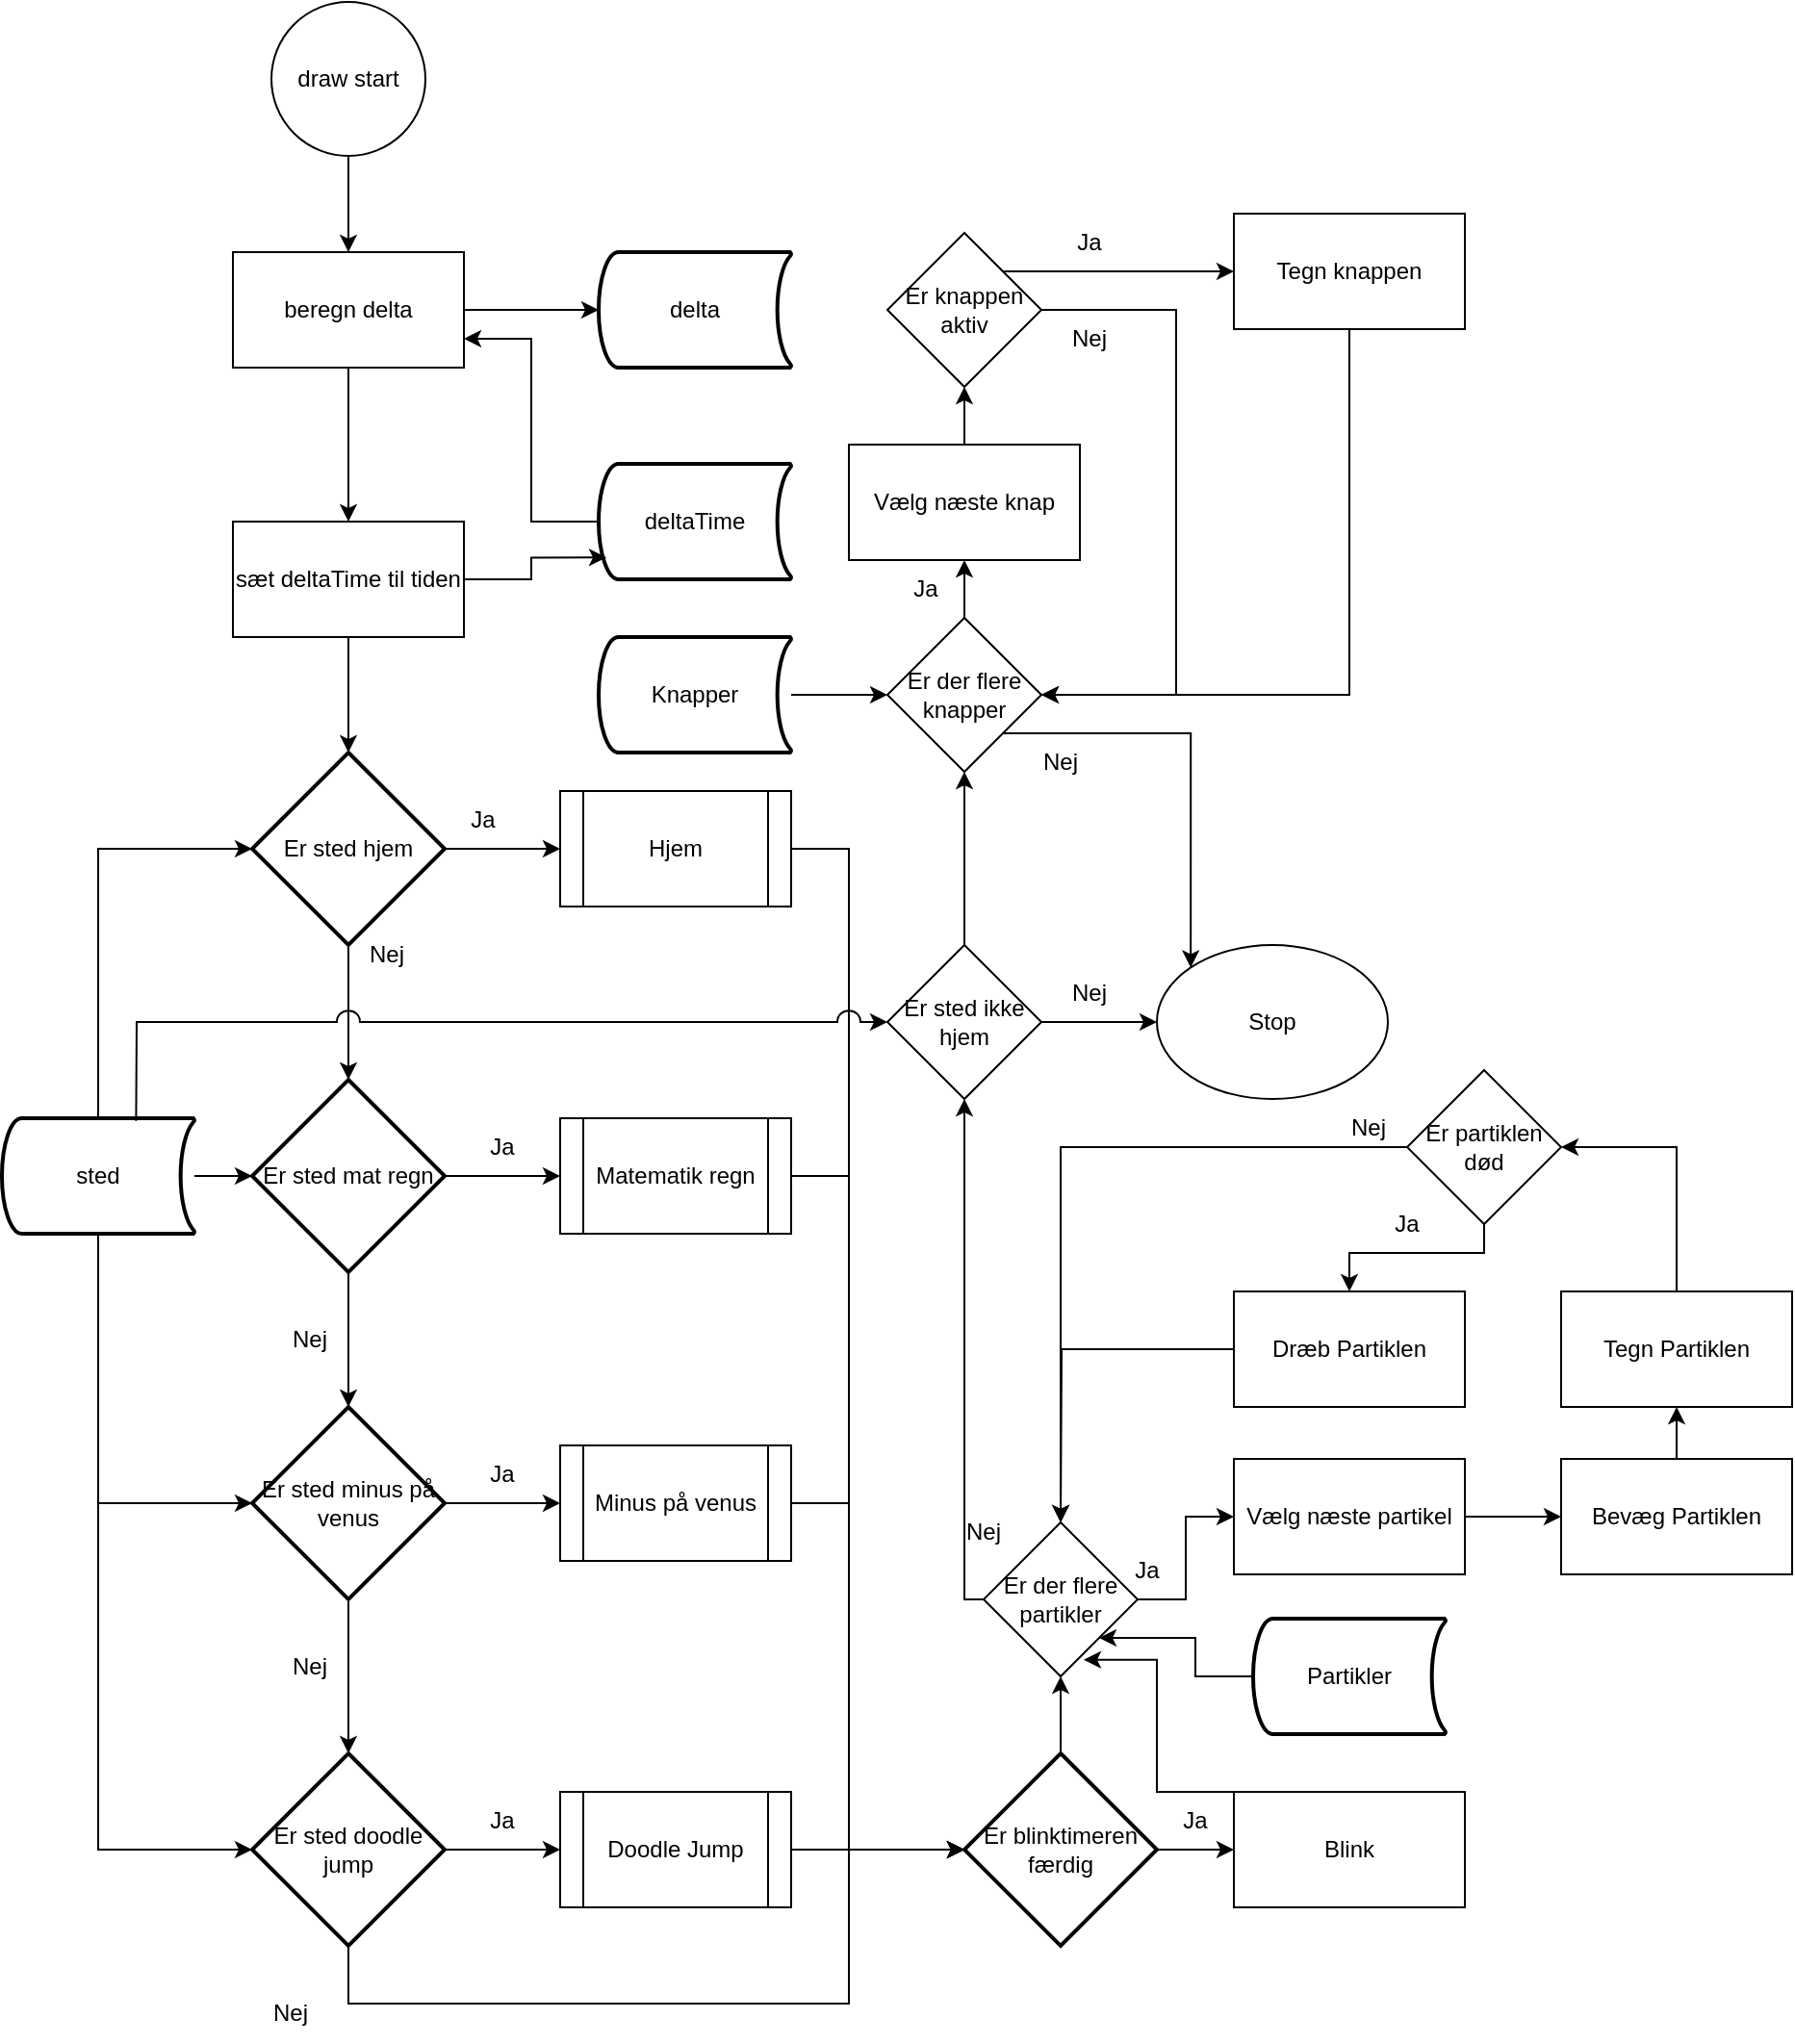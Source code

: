 <mxfile version="26.0.11">
  <diagram name="Side-1" id="qg11AkM4cfyNhcm5he1_">
    <mxGraphModel dx="794" dy="412" grid="1" gridSize="10" guides="1" tooltips="1" connect="1" arrows="1" fold="1" page="1" pageScale="1" pageWidth="1169" pageHeight="1654" math="0" shadow="0">
      <root>
        <mxCell id="0" />
        <mxCell id="1" parent="0" />
        <mxCell id="YUiSV8p8lnKAEg17Tau_-8" style="edgeStyle=orthogonalEdgeStyle;rounded=0;orthogonalLoop=1;jettySize=auto;html=1;entryX=0.5;entryY=0;entryDx=0;entryDy=0;" parent="1" source="YUiSV8p8lnKAEg17Tau_-1" target="YUiSV8p8lnKAEg17Tau_-3" edge="1">
          <mxGeometry relative="1" as="geometry" />
        </mxCell>
        <mxCell id="YUiSV8p8lnKAEg17Tau_-1" value="draw start" style="ellipse;whiteSpace=wrap;html=1;aspect=fixed;" parent="1" vertex="1">
          <mxGeometry x="160" y="40" width="80" height="80" as="geometry" />
        </mxCell>
        <mxCell id="YUiSV8p8lnKAEg17Tau_-10" style="edgeStyle=orthogonalEdgeStyle;rounded=0;orthogonalLoop=1;jettySize=auto;html=1;entryX=0.5;entryY=0;entryDx=0;entryDy=0;" parent="1" source="YUiSV8p8lnKAEg17Tau_-3" target="YUiSV8p8lnKAEg17Tau_-9" edge="1">
          <mxGeometry relative="1" as="geometry" />
        </mxCell>
        <mxCell id="YUiSV8p8lnKAEg17Tau_-3" value="beregn delta" style="rounded=0;whiteSpace=wrap;html=1;" parent="1" vertex="1">
          <mxGeometry x="140" y="170" width="120" height="60" as="geometry" />
        </mxCell>
        <mxCell id="YUiSV8p8lnKAEg17Tau_-4" value="delta" style="strokeWidth=2;html=1;shape=mxgraph.flowchart.stored_data;whiteSpace=wrap;" parent="1" vertex="1">
          <mxGeometry x="330" y="170" width="100" height="60" as="geometry" />
        </mxCell>
        <mxCell id="YUiSV8p8lnKAEg17Tau_-7" style="edgeStyle=orthogonalEdgeStyle;rounded=0;orthogonalLoop=1;jettySize=auto;html=1;entryX=1;entryY=0.75;entryDx=0;entryDy=0;" parent="1" source="YUiSV8p8lnKAEg17Tau_-5" target="YUiSV8p8lnKAEg17Tau_-3" edge="1">
          <mxGeometry relative="1" as="geometry" />
        </mxCell>
        <mxCell id="YUiSV8p8lnKAEg17Tau_-5" value="deltaTime" style="strokeWidth=2;html=1;shape=mxgraph.flowchart.stored_data;whiteSpace=wrap;" parent="1" vertex="1">
          <mxGeometry x="330" y="280" width="100" height="60" as="geometry" />
        </mxCell>
        <mxCell id="YUiSV8p8lnKAEg17Tau_-6" style="edgeStyle=orthogonalEdgeStyle;rounded=0;orthogonalLoop=1;jettySize=auto;html=1;entryX=0;entryY=0.5;entryDx=0;entryDy=0;entryPerimeter=0;" parent="1" source="YUiSV8p8lnKAEg17Tau_-3" target="YUiSV8p8lnKAEg17Tau_-4" edge="1">
          <mxGeometry relative="1" as="geometry" />
        </mxCell>
        <mxCell id="YUiSV8p8lnKAEg17Tau_-9" value="sæt deltaTime til tiden" style="rounded=0;whiteSpace=wrap;html=1;" parent="1" vertex="1">
          <mxGeometry x="140" y="310" width="120" height="60" as="geometry" />
        </mxCell>
        <mxCell id="YUiSV8p8lnKAEg17Tau_-11" style="edgeStyle=orthogonalEdgeStyle;rounded=0;orthogonalLoop=1;jettySize=auto;html=1;entryX=0.04;entryY=0.811;entryDx=0;entryDy=0;entryPerimeter=0;" parent="1" source="YUiSV8p8lnKAEg17Tau_-9" target="YUiSV8p8lnKAEg17Tau_-5" edge="1">
          <mxGeometry relative="1" as="geometry" />
        </mxCell>
        <mxCell id="YUiSV8p8lnKAEg17Tau_-31" style="edgeStyle=orthogonalEdgeStyle;rounded=0;orthogonalLoop=1;jettySize=auto;html=1;" parent="1" source="YUiSV8p8lnKAEg17Tau_-12" edge="1">
          <mxGeometry relative="1" as="geometry">
            <mxPoint x="310" y="480" as="targetPoint" />
          </mxGeometry>
        </mxCell>
        <mxCell id="YUiSV8p8lnKAEg17Tau_-12" value="Er sted hjem" style="strokeWidth=2;html=1;shape=mxgraph.flowchart.decision;whiteSpace=wrap;" parent="1" vertex="1">
          <mxGeometry x="150" y="430" width="100" height="100" as="geometry" />
        </mxCell>
        <mxCell id="YUiSV8p8lnKAEg17Tau_-13" style="edgeStyle=orthogonalEdgeStyle;rounded=0;orthogonalLoop=1;jettySize=auto;html=1;entryX=0.5;entryY=0;entryDx=0;entryDy=0;entryPerimeter=0;" parent="1" source="YUiSV8p8lnKAEg17Tau_-9" target="YUiSV8p8lnKAEg17Tau_-12" edge="1">
          <mxGeometry relative="1" as="geometry" />
        </mxCell>
        <mxCell id="YUiSV8p8lnKAEg17Tau_-24" style="edgeStyle=orthogonalEdgeStyle;rounded=0;orthogonalLoop=1;jettySize=auto;html=1;entryX=0;entryY=0.5;entryDx=0;entryDy=0;entryPerimeter=0;" parent="1" source="YUiSV8p8lnKAEg17Tau_-14" target="YUiSV8p8lnKAEg17Tau_-22" edge="1">
          <mxGeometry relative="1" as="geometry">
            <mxPoint x="70" y="950" as="targetPoint" />
            <Array as="points">
              <mxPoint x="70" y="1000" />
            </Array>
          </mxGeometry>
        </mxCell>
        <mxCell id="YUiSV8p8lnKAEg17Tau_-14" value="sted" style="strokeWidth=2;html=1;shape=mxgraph.flowchart.stored_data;whiteSpace=wrap;" parent="1" vertex="1">
          <mxGeometry x="20" y="620" width="100" height="60" as="geometry" />
        </mxCell>
        <mxCell id="YUiSV8p8lnKAEg17Tau_-37" style="edgeStyle=orthogonalEdgeStyle;rounded=0;orthogonalLoop=1;jettySize=auto;html=1;entryX=0;entryY=0.5;entryDx=0;entryDy=0;" parent="1" source="YUiSV8p8lnKAEg17Tau_-15" target="YUiSV8p8lnKAEg17Tau_-34" edge="1">
          <mxGeometry relative="1" as="geometry" />
        </mxCell>
        <mxCell id="YUiSV8p8lnKAEg17Tau_-15" value="Er sted mat regn" style="strokeWidth=2;html=1;shape=mxgraph.flowchart.decision;whiteSpace=wrap;" parent="1" vertex="1">
          <mxGeometry x="150" y="600" width="100" height="100" as="geometry" />
        </mxCell>
        <mxCell id="YUiSV8p8lnKAEg17Tau_-16" style="edgeStyle=orthogonalEdgeStyle;rounded=0;orthogonalLoop=1;jettySize=auto;html=1;entryX=0.5;entryY=0;entryDx=0;entryDy=0;entryPerimeter=0;" parent="1" source="YUiSV8p8lnKAEg17Tau_-12" target="YUiSV8p8lnKAEg17Tau_-15" edge="1">
          <mxGeometry relative="1" as="geometry" />
        </mxCell>
        <mxCell id="YUiSV8p8lnKAEg17Tau_-17" style="edgeStyle=orthogonalEdgeStyle;rounded=0;orthogonalLoop=1;jettySize=auto;html=1;entryX=0;entryY=0.5;entryDx=0;entryDy=0;entryPerimeter=0;" parent="1" source="YUiSV8p8lnKAEg17Tau_-14" target="YUiSV8p8lnKAEg17Tau_-12" edge="1">
          <mxGeometry relative="1" as="geometry">
            <Array as="points">
              <mxPoint x="70" y="480" />
            </Array>
          </mxGeometry>
        </mxCell>
        <mxCell id="YUiSV8p8lnKAEg17Tau_-18" style="edgeStyle=orthogonalEdgeStyle;rounded=0;orthogonalLoop=1;jettySize=auto;html=1;entryX=0;entryY=0.5;entryDx=0;entryDy=0;entryPerimeter=0;" parent="1" source="YUiSV8p8lnKAEg17Tau_-14" target="YUiSV8p8lnKAEg17Tau_-15" edge="1">
          <mxGeometry relative="1" as="geometry" />
        </mxCell>
        <mxCell id="YUiSV8p8lnKAEg17Tau_-38" style="edgeStyle=orthogonalEdgeStyle;rounded=0;orthogonalLoop=1;jettySize=auto;html=1;entryX=0;entryY=0.5;entryDx=0;entryDy=0;" parent="1" source="YUiSV8p8lnKAEg17Tau_-19" target="YUiSV8p8lnKAEg17Tau_-35" edge="1">
          <mxGeometry relative="1" as="geometry" />
        </mxCell>
        <mxCell id="YUiSV8p8lnKAEg17Tau_-19" value="Er sted minus på venus" style="strokeWidth=2;html=1;shape=mxgraph.flowchart.decision;whiteSpace=wrap;" parent="1" vertex="1">
          <mxGeometry x="150" y="770" width="100" height="100" as="geometry" />
        </mxCell>
        <mxCell id="YUiSV8p8lnKAEg17Tau_-20" style="edgeStyle=orthogonalEdgeStyle;rounded=0;orthogonalLoop=1;jettySize=auto;html=1;entryX=0.5;entryY=0;entryDx=0;entryDy=0;entryPerimeter=0;" parent="1" source="YUiSV8p8lnKAEg17Tau_-15" target="YUiSV8p8lnKAEg17Tau_-19" edge="1">
          <mxGeometry relative="1" as="geometry" />
        </mxCell>
        <mxCell id="YUiSV8p8lnKAEg17Tau_-21" style="edgeStyle=orthogonalEdgeStyle;rounded=0;orthogonalLoop=1;jettySize=auto;html=1;entryX=0;entryY=0.5;entryDx=0;entryDy=0;entryPerimeter=0;" parent="1" source="YUiSV8p8lnKAEg17Tau_-14" target="YUiSV8p8lnKAEg17Tau_-19" edge="1">
          <mxGeometry relative="1" as="geometry">
            <Array as="points">
              <mxPoint x="70" y="820" />
            </Array>
          </mxGeometry>
        </mxCell>
        <mxCell id="YUiSV8p8lnKAEg17Tau_-39" style="edgeStyle=orthogonalEdgeStyle;rounded=0;orthogonalLoop=1;jettySize=auto;html=1;entryX=0;entryY=0.5;entryDx=0;entryDy=0;" parent="1" source="YUiSV8p8lnKAEg17Tau_-22" target="YUiSV8p8lnKAEg17Tau_-36" edge="1">
          <mxGeometry relative="1" as="geometry" />
        </mxCell>
        <mxCell id="YUiSV8p8lnKAEg17Tau_-22" value="Er sted doodle jump" style="strokeWidth=2;html=1;shape=mxgraph.flowchart.decision;whiteSpace=wrap;" parent="1" vertex="1">
          <mxGeometry x="150" y="950" width="100" height="100" as="geometry" />
        </mxCell>
        <mxCell id="YUiSV8p8lnKAEg17Tau_-25" value="Nej" style="text;html=1;align=center;verticalAlign=middle;whiteSpace=wrap;rounded=0;" parent="1" vertex="1">
          <mxGeometry x="190" y="520" width="60" height="30" as="geometry" />
        </mxCell>
        <mxCell id="YUiSV8p8lnKAEg17Tau_-26" value="Nej" style="text;html=1;align=center;verticalAlign=middle;whiteSpace=wrap;rounded=0;" parent="1" vertex="1">
          <mxGeometry x="150" y="720" width="60" height="30" as="geometry" />
        </mxCell>
        <mxCell id="YUiSV8p8lnKAEg17Tau_-28" value="" style="edgeStyle=orthogonalEdgeStyle;rounded=0;orthogonalLoop=1;jettySize=auto;html=1;entryX=0.5;entryY=0;entryDx=0;entryDy=0;entryPerimeter=0;" parent="1" source="YUiSV8p8lnKAEg17Tau_-19" target="YUiSV8p8lnKAEg17Tau_-22" edge="1">
          <mxGeometry relative="1" as="geometry">
            <mxPoint x="200" y="870" as="sourcePoint" />
            <mxPoint x="200" y="950" as="targetPoint" />
          </mxGeometry>
        </mxCell>
        <mxCell id="YUiSV8p8lnKAEg17Tau_-27" value="Nej" style="text;html=1;align=center;verticalAlign=middle;whiteSpace=wrap;rounded=0;" parent="1" vertex="1">
          <mxGeometry x="150" y="890" width="60" height="30" as="geometry" />
        </mxCell>
        <mxCell id="YUiSV8p8lnKAEg17Tau_-29" value="Nej" style="text;html=1;align=center;verticalAlign=middle;whiteSpace=wrap;rounded=0;" parent="1" vertex="1">
          <mxGeometry x="140" y="1070" width="60" height="30" as="geometry" />
        </mxCell>
        <mxCell id="YUiSV8p8lnKAEg17Tau_-32" value="Hjem&lt;span style=&quot;color: rgba(0, 0, 0, 0); font-family: monospace; font-size: 0px; text-align: start; text-wrap-mode: nowrap;&quot;&gt;%3CmxGraphModel%3E%3Croot%3E%3CmxCell%20id%3D%220%22%2F%3E%3CmxCell%20id%3D%221%22%20parent%3D%220%22%2F%3E%3CmxCell%20id%3D%222%22%20value%3D%22Nej%22%20style%3D%22text%3Bhtml%3D1%3Balign%3Dcenter%3BverticalAlign%3Dmiddle%3BwhiteSpace%3Dwrap%3Brounded%3D0%3B%22%20vertex%3D%221%22%20parent%3D%221%22%3E%3CmxGeometry%20x%3D%22150%22%20y%3D%22550%22%20width%3D%2260%22%20height%3D%2230%22%20as%3D%22geometry%22%2F%3E%3C%2FmxCell%3E%3C%2Froot%3E%3C%2FmxGraphModel%3E&lt;/span&gt;" style="shape=process;whiteSpace=wrap;html=1;backgroundOutline=1;" parent="1" vertex="1">
          <mxGeometry x="310" y="450" width="120" height="60" as="geometry" />
        </mxCell>
        <mxCell id="YUiSV8p8lnKAEg17Tau_-34" value="Matematik regn" style="shape=process;whiteSpace=wrap;html=1;backgroundOutline=1;" parent="1" vertex="1">
          <mxGeometry x="310" y="620" width="120" height="60" as="geometry" />
        </mxCell>
        <mxCell id="YUiSV8p8lnKAEg17Tau_-35" value="Minus på venus" style="shape=process;whiteSpace=wrap;html=1;backgroundOutline=1;" parent="1" vertex="1">
          <mxGeometry x="310" y="790" width="120" height="60" as="geometry" />
        </mxCell>
        <mxCell id="YUiSV8p8lnKAEg17Tau_-47" style="edgeStyle=orthogonalEdgeStyle;rounded=0;orthogonalLoop=1;jettySize=auto;html=1;" parent="1" source="YUiSV8p8lnKAEg17Tau_-36" target="YUiSV8p8lnKAEg17Tau_-45" edge="1">
          <mxGeometry relative="1" as="geometry" />
        </mxCell>
        <mxCell id="YUiSV8p8lnKAEg17Tau_-36" value="Doodle Jump" style="shape=process;whiteSpace=wrap;html=1;backgroundOutline=1;" parent="1" vertex="1">
          <mxGeometry x="310" y="970" width="120" height="60" as="geometry" />
        </mxCell>
        <mxCell id="YUiSV8p8lnKAEg17Tau_-40" value="Ja" style="text;html=1;align=center;verticalAlign=middle;whiteSpace=wrap;rounded=0;" parent="1" vertex="1">
          <mxGeometry x="240" y="450" width="60" height="30" as="geometry" />
        </mxCell>
        <mxCell id="YUiSV8p8lnKAEg17Tau_-41" value="Ja" style="text;html=1;align=center;verticalAlign=middle;whiteSpace=wrap;rounded=0;" parent="1" vertex="1">
          <mxGeometry x="250" y="620" width="60" height="30" as="geometry" />
        </mxCell>
        <mxCell id="YUiSV8p8lnKAEg17Tau_-42" value="Ja" style="text;html=1;align=center;verticalAlign=middle;whiteSpace=wrap;rounded=0;" parent="1" vertex="1">
          <mxGeometry x="250" y="970" width="60" height="30" as="geometry" />
        </mxCell>
        <mxCell id="YUiSV8p8lnKAEg17Tau_-43" value="Ja" style="text;html=1;align=center;verticalAlign=middle;whiteSpace=wrap;rounded=0;" parent="1" vertex="1">
          <mxGeometry x="250" y="790" width="60" height="30" as="geometry" />
        </mxCell>
        <mxCell id="YUiSV8p8lnKAEg17Tau_-52" style="edgeStyle=orthogonalEdgeStyle;rounded=0;orthogonalLoop=1;jettySize=auto;html=1;entryX=0;entryY=0.5;entryDx=0;entryDy=0;" parent="1" source="YUiSV8p8lnKAEg17Tau_-45" target="YUiSV8p8lnKAEg17Tau_-51" edge="1">
          <mxGeometry relative="1" as="geometry" />
        </mxCell>
        <mxCell id="YUiSV8p8lnKAEg17Tau_-80" style="edgeStyle=orthogonalEdgeStyle;rounded=0;orthogonalLoop=1;jettySize=auto;html=1;entryX=0.5;entryY=1;entryDx=0;entryDy=0;" parent="1" source="YUiSV8p8lnKAEg17Tau_-45" target="YUiSV8p8lnKAEg17Tau_-65" edge="1">
          <mxGeometry relative="1" as="geometry" />
        </mxCell>
        <mxCell id="YUiSV8p8lnKAEg17Tau_-45" value="Er blinktimeren færdig" style="strokeWidth=2;html=1;shape=mxgraph.flowchart.decision;whiteSpace=wrap;" parent="1" vertex="1">
          <mxGeometry x="520" y="950" width="100" height="100" as="geometry" />
        </mxCell>
        <mxCell id="YUiSV8p8lnKAEg17Tau_-46" style="edgeStyle=orthogonalEdgeStyle;rounded=0;orthogonalLoop=1;jettySize=auto;html=1;entryX=0;entryY=0.5;entryDx=0;entryDy=0;entryPerimeter=0;" parent="1" source="YUiSV8p8lnKAEg17Tau_-22" target="YUiSV8p8lnKAEg17Tau_-45" edge="1">
          <mxGeometry relative="1" as="geometry">
            <Array as="points">
              <mxPoint x="200" y="1080" />
              <mxPoint x="460" y="1080" />
              <mxPoint x="460" y="1000" />
            </Array>
          </mxGeometry>
        </mxCell>
        <mxCell id="YUiSV8p8lnKAEg17Tau_-48" style="edgeStyle=orthogonalEdgeStyle;rounded=0;orthogonalLoop=1;jettySize=auto;html=1;entryX=0;entryY=0.5;entryDx=0;entryDy=0;entryPerimeter=0;" parent="1" source="YUiSV8p8lnKAEg17Tau_-35" target="YUiSV8p8lnKAEg17Tau_-45" edge="1">
          <mxGeometry relative="1" as="geometry">
            <Array as="points">
              <mxPoint x="460" y="820" />
              <mxPoint x="460" y="1000" />
            </Array>
          </mxGeometry>
        </mxCell>
        <mxCell id="YUiSV8p8lnKAEg17Tau_-49" style="edgeStyle=orthogonalEdgeStyle;rounded=0;orthogonalLoop=1;jettySize=auto;html=1;entryX=0;entryY=0.5;entryDx=0;entryDy=0;entryPerimeter=0;" parent="1" source="YUiSV8p8lnKAEg17Tau_-34" target="YUiSV8p8lnKAEg17Tau_-45" edge="1">
          <mxGeometry relative="1" as="geometry">
            <Array as="points">
              <mxPoint x="460" y="650" />
              <mxPoint x="460" y="1000" />
            </Array>
          </mxGeometry>
        </mxCell>
        <mxCell id="YUiSV8p8lnKAEg17Tau_-50" style="edgeStyle=orthogonalEdgeStyle;rounded=0;orthogonalLoop=1;jettySize=auto;html=1;entryX=0;entryY=0.5;entryDx=0;entryDy=0;entryPerimeter=0;" parent="1" source="YUiSV8p8lnKAEg17Tau_-32" target="YUiSV8p8lnKAEg17Tau_-45" edge="1">
          <mxGeometry relative="1" as="geometry">
            <Array as="points">
              <mxPoint x="460" y="480" />
              <mxPoint x="460" y="1000" />
            </Array>
          </mxGeometry>
        </mxCell>
        <mxCell id="YUiSV8p8lnKAEg17Tau_-51" value="Blink" style="rounded=0;whiteSpace=wrap;html=1;" parent="1" vertex="1">
          <mxGeometry x="660" y="970" width="120" height="60" as="geometry" />
        </mxCell>
        <mxCell id="YUiSV8p8lnKAEg17Tau_-59" value="Ja" style="text;html=1;align=center;verticalAlign=middle;whiteSpace=wrap;rounded=0;" parent="1" vertex="1">
          <mxGeometry x="610" y="970" width="60" height="30" as="geometry" />
        </mxCell>
        <mxCell id="YUiSV8p8lnKAEg17Tau_-92" style="edgeStyle=orthogonalEdgeStyle;rounded=0;orthogonalLoop=1;jettySize=auto;html=1;entryX=0.5;entryY=1;entryDx=0;entryDy=0;" parent="1" source="YUiSV8p8lnKAEg17Tau_-64" target="YUiSV8p8lnKAEg17Tau_-74" edge="1">
          <mxGeometry relative="1" as="geometry" />
        </mxCell>
        <mxCell id="YUiSV8p8lnKAEg17Tau_-64" value="Bevæg Partiklen" style="rounded=0;whiteSpace=wrap;html=1;" parent="1" vertex="1">
          <mxGeometry x="830" y="797" width="120" height="60" as="geometry" />
        </mxCell>
        <mxCell id="YUiSV8p8lnKAEg17Tau_-94" style="edgeStyle=orthogonalEdgeStyle;rounded=0;orthogonalLoop=1;jettySize=auto;html=1;entryX=0;entryY=0.5;entryDx=0;entryDy=0;" parent="1" source="YUiSV8p8lnKAEg17Tau_-65" target="YUiSV8p8lnKAEg17Tau_-63" edge="1">
          <mxGeometry relative="1" as="geometry" />
        </mxCell>
        <mxCell id="YUiSV8p8lnKAEg17Tau_-99" style="edgeStyle=orthogonalEdgeStyle;rounded=0;orthogonalLoop=1;jettySize=auto;html=1;entryX=0.5;entryY=1;entryDx=0;entryDy=0;" parent="1" source="YUiSV8p8lnKAEg17Tau_-65" target="YUiSV8p8lnKAEg17Tau_-100" edge="1">
          <mxGeometry relative="1" as="geometry">
            <mxPoint x="510" y="610" as="targetPoint" />
            <Array as="points">
              <mxPoint x="520" y="870" />
            </Array>
          </mxGeometry>
        </mxCell>
        <mxCell id="YUiSV8p8lnKAEg17Tau_-65" value="Er der flere partikler" style="rhombus;whiteSpace=wrap;html=1;" parent="1" vertex="1">
          <mxGeometry x="530" y="830" width="80" height="80" as="geometry" />
        </mxCell>
        <mxCell id="YUiSV8p8lnKAEg17Tau_-69" value="Nej" style="text;html=1;align=center;verticalAlign=middle;whiteSpace=wrap;rounded=0;" parent="1" vertex="1">
          <mxGeometry x="500" y="820" width="60" height="30" as="geometry" />
        </mxCell>
        <mxCell id="YUiSV8p8lnKAEg17Tau_-79" style="edgeStyle=orthogonalEdgeStyle;rounded=0;orthogonalLoop=1;jettySize=auto;html=1;entryX=1;entryY=1;entryDx=0;entryDy=0;" parent="1" source="YUiSV8p8lnKAEg17Tau_-71" target="YUiSV8p8lnKAEg17Tau_-65" edge="1">
          <mxGeometry relative="1" as="geometry" />
        </mxCell>
        <mxCell id="YUiSV8p8lnKAEg17Tau_-71" value="Partikler" style="strokeWidth=2;html=1;shape=mxgraph.flowchart.stored_data;whiteSpace=wrap;" parent="1" vertex="1">
          <mxGeometry x="670" y="880" width="100" height="60" as="geometry" />
        </mxCell>
        <mxCell id="YUiSV8p8lnKAEg17Tau_-93" style="edgeStyle=orthogonalEdgeStyle;rounded=0;orthogonalLoop=1;jettySize=auto;html=1;entryX=1;entryY=0.5;entryDx=0;entryDy=0;" parent="1" source="YUiSV8p8lnKAEg17Tau_-74" target="YUiSV8p8lnKAEg17Tau_-77" edge="1">
          <mxGeometry relative="1" as="geometry" />
        </mxCell>
        <mxCell id="YUiSV8p8lnKAEg17Tau_-74" value="Tegn Partiklen" style="rounded=0;whiteSpace=wrap;html=1;" parent="1" vertex="1">
          <mxGeometry x="830" y="710" width="120" height="60" as="geometry" />
        </mxCell>
        <mxCell id="YUiSV8p8lnKAEg17Tau_-83" style="edgeStyle=orthogonalEdgeStyle;rounded=0;orthogonalLoop=1;jettySize=auto;html=1;entryX=0.5;entryY=0;entryDx=0;entryDy=0;" parent="1" source="YUiSV8p8lnKAEg17Tau_-77" target="YUiSV8p8lnKAEg17Tau_-82" edge="1">
          <mxGeometry relative="1" as="geometry">
            <Array as="points">
              <mxPoint x="790" y="690" />
              <mxPoint x="720" y="690" />
            </Array>
          </mxGeometry>
        </mxCell>
        <mxCell id="YUiSV8p8lnKAEg17Tau_-95" style="edgeStyle=orthogonalEdgeStyle;rounded=0;orthogonalLoop=1;jettySize=auto;html=1;entryX=0.5;entryY=0;entryDx=0;entryDy=0;" parent="1" source="YUiSV8p8lnKAEg17Tau_-77" target="YUiSV8p8lnKAEg17Tau_-65" edge="1">
          <mxGeometry relative="1" as="geometry">
            <mxPoint x="580" y="790" as="targetPoint" />
          </mxGeometry>
        </mxCell>
        <mxCell id="YUiSV8p8lnKAEg17Tau_-77" value="Er partiklen død" style="rhombus;whiteSpace=wrap;html=1;" parent="1" vertex="1">
          <mxGeometry x="750" y="595" width="80" height="80" as="geometry" />
        </mxCell>
        <mxCell id="YUiSV8p8lnKAEg17Tau_-96" style="edgeStyle=orthogonalEdgeStyle;rounded=0;orthogonalLoop=1;jettySize=auto;html=1;" parent="1" source="YUiSV8p8lnKAEg17Tau_-82" edge="1">
          <mxGeometry relative="1" as="geometry">
            <mxPoint x="570" y="830" as="targetPoint" />
          </mxGeometry>
        </mxCell>
        <mxCell id="YUiSV8p8lnKAEg17Tau_-82" value="Dræb Partiklen" style="rounded=0;whiteSpace=wrap;html=1;" parent="1" vertex="1">
          <mxGeometry x="660" y="710" width="120" height="60" as="geometry" />
        </mxCell>
        <mxCell id="YUiSV8p8lnKAEg17Tau_-88" style="edgeStyle=orthogonalEdgeStyle;rounded=0;orthogonalLoop=1;jettySize=auto;html=1;entryX=0;entryY=0.5;entryDx=0;entryDy=0;" parent="1" source="YUiSV8p8lnKAEg17Tau_-63" target="YUiSV8p8lnKAEg17Tau_-64" edge="1">
          <mxGeometry relative="1" as="geometry" />
        </mxCell>
        <mxCell id="YUiSV8p8lnKAEg17Tau_-63" value="Vælg næste partikel" style="rounded=0;whiteSpace=wrap;html=1;" parent="1" vertex="1">
          <mxGeometry x="660" y="797" width="120" height="60" as="geometry" />
        </mxCell>
        <mxCell id="YUiSV8p8lnKAEg17Tau_-68" value="Ja" style="text;html=1;align=center;verticalAlign=middle;whiteSpace=wrap;rounded=0;" parent="1" vertex="1">
          <mxGeometry x="585" y="840" width="60" height="30" as="geometry" />
        </mxCell>
        <mxCell id="YUiSV8p8lnKAEg17Tau_-97" value="Nej" style="text;html=1;align=center;verticalAlign=middle;whiteSpace=wrap;rounded=0;" parent="1" vertex="1">
          <mxGeometry x="700" y="610" width="60" height="30" as="geometry" />
        </mxCell>
        <mxCell id="YUiSV8p8lnKAEg17Tau_-98" value="Ja" style="text;html=1;align=center;verticalAlign=middle;whiteSpace=wrap;rounded=0;" parent="1" vertex="1">
          <mxGeometry x="720" y="660" width="60" height="30" as="geometry" />
        </mxCell>
        <mxCell id="YUiSV8p8lnKAEg17Tau_-103" style="edgeStyle=orthogonalEdgeStyle;rounded=0;orthogonalLoop=1;jettySize=auto;html=1;entryX=0;entryY=0.5;entryDx=0;entryDy=0;" parent="1" source="YUiSV8p8lnKAEg17Tau_-100" target="YUiSV8p8lnKAEg17Tau_-104" edge="1">
          <mxGeometry relative="1" as="geometry">
            <mxPoint x="620" y="570" as="targetPoint" />
          </mxGeometry>
        </mxCell>
        <mxCell id="YUiSV8p8lnKAEg17Tau_-107" style="edgeStyle=orthogonalEdgeStyle;rounded=0;orthogonalLoop=1;jettySize=auto;html=1;entryX=0.5;entryY=1;entryDx=0;entryDy=0;" parent="1" source="YUiSV8p8lnKAEg17Tau_-100" target="YUiSV8p8lnKAEg17Tau_-106" edge="1">
          <mxGeometry relative="1" as="geometry" />
        </mxCell>
        <mxCell id="YUiSV8p8lnKAEg17Tau_-100" value="Er sted ikke hjem" style="rhombus;whiteSpace=wrap;html=1;" parent="1" vertex="1">
          <mxGeometry x="480" y="530" width="80" height="80" as="geometry" />
        </mxCell>
        <mxCell id="YUiSV8p8lnKAEg17Tau_-102" value="" style="endArrow=classic;html=1;rounded=0;entryX=0;entryY=0.5;entryDx=0;entryDy=0;exitX=0.697;exitY=0.022;exitDx=0;exitDy=0;exitPerimeter=0;jumpStyle=arc;jumpSize=12;" parent="1" source="YUiSV8p8lnKAEg17Tau_-14" target="YUiSV8p8lnKAEg17Tau_-100" edge="1">
          <mxGeometry width="50" height="50" relative="1" as="geometry">
            <mxPoint x="130" y="570" as="sourcePoint" />
            <mxPoint x="290" y="560" as="targetPoint" />
            <Array as="points">
              <mxPoint x="90" y="570" />
            </Array>
          </mxGeometry>
        </mxCell>
        <mxCell id="YUiSV8p8lnKAEg17Tau_-104" value="Stop" style="ellipse;whiteSpace=wrap;html=1;" parent="1" vertex="1">
          <mxGeometry x="620" y="530" width="120" height="80" as="geometry" />
        </mxCell>
        <mxCell id="YUiSV8p8lnKAEg17Tau_-105" value="Nej" style="text;html=1;align=center;verticalAlign=middle;whiteSpace=wrap;rounded=0;" parent="1" vertex="1">
          <mxGeometry x="555" y="540" width="60" height="30" as="geometry" />
        </mxCell>
        <mxCell id="YUiSV8p8lnKAEg17Tau_-108" style="edgeStyle=orthogonalEdgeStyle;rounded=0;orthogonalLoop=1;jettySize=auto;html=1;entryX=0;entryY=0;entryDx=0;entryDy=0;" parent="1" source="YUiSV8p8lnKAEg17Tau_-106" target="YUiSV8p8lnKAEg17Tau_-104" edge="1">
          <mxGeometry relative="1" as="geometry">
            <Array as="points">
              <mxPoint x="638" y="420" />
            </Array>
          </mxGeometry>
        </mxCell>
        <mxCell id="YUiSV8p8lnKAEg17Tau_-114" style="edgeStyle=orthogonalEdgeStyle;rounded=0;orthogonalLoop=1;jettySize=auto;html=1;entryX=0.5;entryY=1;entryDx=0;entryDy=0;" parent="1" source="YUiSV8p8lnKAEg17Tau_-106" target="YUiSV8p8lnKAEg17Tau_-112" edge="1">
          <mxGeometry relative="1" as="geometry" />
        </mxCell>
        <mxCell id="YUiSV8p8lnKAEg17Tau_-106" value="Er der flere knapper" style="rhombus;whiteSpace=wrap;html=1;" parent="1" vertex="1">
          <mxGeometry x="480" y="360" width="80" height="80" as="geometry" />
        </mxCell>
        <mxCell id="YUiSV8p8lnKAEg17Tau_-110" style="edgeStyle=orthogonalEdgeStyle;rounded=0;orthogonalLoop=1;jettySize=auto;html=1;entryX=0;entryY=0.5;entryDx=0;entryDy=0;" parent="1" source="YUiSV8p8lnKAEg17Tau_-109" target="YUiSV8p8lnKAEg17Tau_-106" edge="1">
          <mxGeometry relative="1" as="geometry" />
        </mxCell>
        <mxCell id="YUiSV8p8lnKAEg17Tau_-109" value="Knapper" style="strokeWidth=2;html=1;shape=mxgraph.flowchart.stored_data;whiteSpace=wrap;" parent="1" vertex="1">
          <mxGeometry x="330" y="370" width="100" height="60" as="geometry" />
        </mxCell>
        <mxCell id="YUiSV8p8lnKAEg17Tau_-111" value="Nej" style="text;html=1;align=center;verticalAlign=middle;whiteSpace=wrap;rounded=0;" parent="1" vertex="1">
          <mxGeometry x="540" y="420" width="60" height="30" as="geometry" />
        </mxCell>
        <mxCell id="YUiSV8p8lnKAEg17Tau_-115" style="edgeStyle=orthogonalEdgeStyle;rounded=0;orthogonalLoop=1;jettySize=auto;html=1;entryX=0.5;entryY=1;entryDx=0;entryDy=0;" parent="1" source="YUiSV8p8lnKAEg17Tau_-112" target="YUiSV8p8lnKAEg17Tau_-113" edge="1">
          <mxGeometry relative="1" as="geometry" />
        </mxCell>
        <mxCell id="YUiSV8p8lnKAEg17Tau_-112" value="Vælg næste knap" style="rounded=0;whiteSpace=wrap;html=1;" parent="1" vertex="1">
          <mxGeometry x="460" y="270" width="120" height="60" as="geometry" />
        </mxCell>
        <mxCell id="YUiSV8p8lnKAEg17Tau_-121" style="edgeStyle=orthogonalEdgeStyle;rounded=0;orthogonalLoop=1;jettySize=auto;html=1;entryX=0;entryY=0.5;entryDx=0;entryDy=0;" parent="1" source="YUiSV8p8lnKAEg17Tau_-113" target="YUiSV8p8lnKAEg17Tau_-120" edge="1">
          <mxGeometry relative="1" as="geometry">
            <Array as="points">
              <mxPoint x="580" y="180" />
              <mxPoint x="580" y="180" />
            </Array>
          </mxGeometry>
        </mxCell>
        <mxCell id="YUiSV8p8lnKAEg17Tau_-122" style="edgeStyle=orthogonalEdgeStyle;rounded=0;orthogonalLoop=1;jettySize=auto;html=1;entryX=1;entryY=0.5;entryDx=0;entryDy=0;" parent="1" source="YUiSV8p8lnKAEg17Tau_-113" target="YUiSV8p8lnKAEg17Tau_-106" edge="1">
          <mxGeometry relative="1" as="geometry">
            <Array as="points">
              <mxPoint x="630" y="200" />
              <mxPoint x="630" y="400" />
            </Array>
          </mxGeometry>
        </mxCell>
        <mxCell id="YUiSV8p8lnKAEg17Tau_-113" value="Er knappen aktiv" style="rhombus;whiteSpace=wrap;html=1;" parent="1" vertex="1">
          <mxGeometry x="480" y="160" width="80" height="80" as="geometry" />
        </mxCell>
        <mxCell id="YUiSV8p8lnKAEg17Tau_-118" value="Ja" style="text;html=1;align=center;verticalAlign=middle;whiteSpace=wrap;rounded=0;" parent="1" vertex="1">
          <mxGeometry x="470" y="330" width="60" height="30" as="geometry" />
        </mxCell>
        <mxCell id="YUiSV8p8lnKAEg17Tau_-119" value="Ja" style="text;html=1;align=center;verticalAlign=middle;whiteSpace=wrap;rounded=0;" parent="1" vertex="1">
          <mxGeometry x="555" y="150" width="60" height="30" as="geometry" />
        </mxCell>
        <mxCell id="YUiSV8p8lnKAEg17Tau_-125" style="edgeStyle=orthogonalEdgeStyle;rounded=0;orthogonalLoop=1;jettySize=auto;html=1;entryX=1;entryY=0.5;entryDx=0;entryDy=0;" parent="1" source="YUiSV8p8lnKAEg17Tau_-120" target="YUiSV8p8lnKAEg17Tau_-106" edge="1">
          <mxGeometry relative="1" as="geometry">
            <Array as="points">
              <mxPoint x="720" y="400" />
            </Array>
          </mxGeometry>
        </mxCell>
        <mxCell id="YUiSV8p8lnKAEg17Tau_-120" value="Tegn knappen" style="rounded=0;whiteSpace=wrap;html=1;" parent="1" vertex="1">
          <mxGeometry x="660" y="150" width="120" height="60" as="geometry" />
        </mxCell>
        <mxCell id="YUiSV8p8lnKAEg17Tau_-126" value="Nej" style="text;html=1;align=center;verticalAlign=middle;whiteSpace=wrap;rounded=0;" parent="1" vertex="1">
          <mxGeometry x="555" y="200" width="60" height="30" as="geometry" />
        </mxCell>
        <mxCell id="mbAcNBdtc2FEMOWmcD2_-1" style="edgeStyle=orthogonalEdgeStyle;rounded=0;orthogonalLoop=1;jettySize=auto;html=1;entryX=0.65;entryY=0.892;entryDx=0;entryDy=0;entryPerimeter=0;" edge="1" parent="1" source="YUiSV8p8lnKAEg17Tau_-51" target="YUiSV8p8lnKAEg17Tau_-65">
          <mxGeometry relative="1" as="geometry">
            <Array as="points">
              <mxPoint x="620" y="970" />
              <mxPoint x="620" y="901" />
            </Array>
          </mxGeometry>
        </mxCell>
      </root>
    </mxGraphModel>
  </diagram>
</mxfile>
